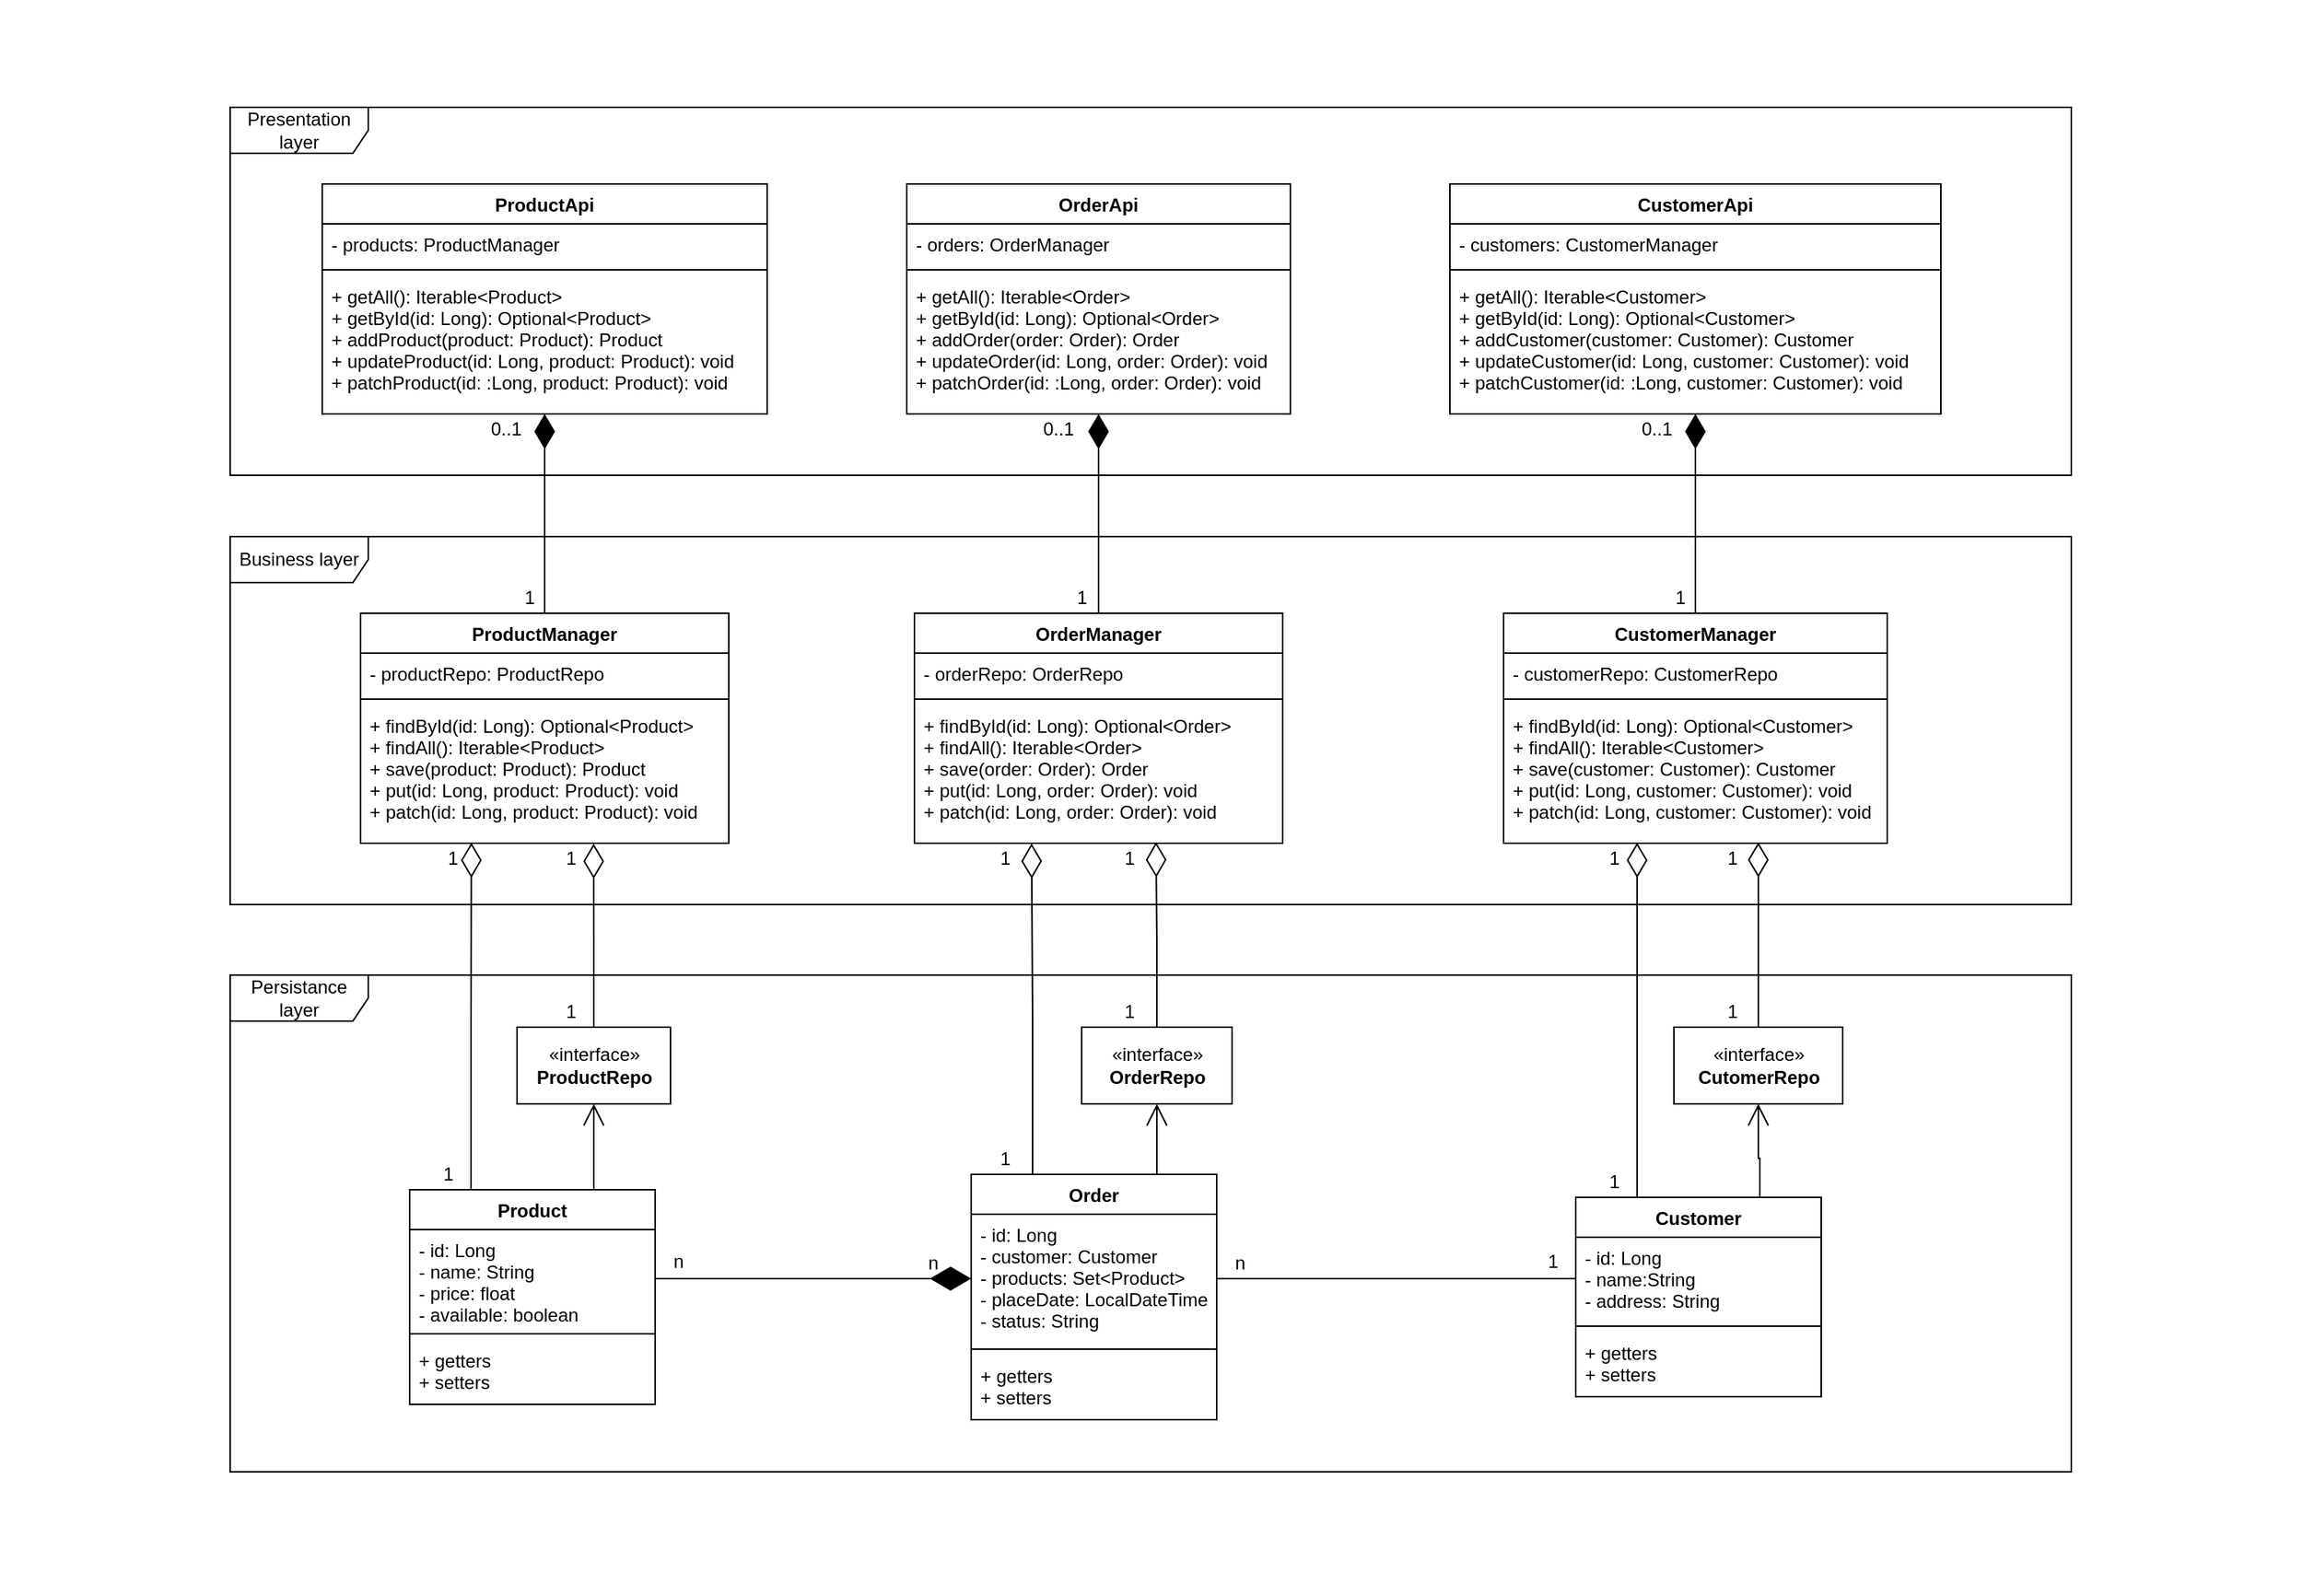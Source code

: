 <mxfile version="14.6.3" type="device"><diagram id="MQTRrIXLNAAnGkMyU6jz" name="Page-1"><mxGraphModel dx="2324" dy="2803" grid="1" gridSize="10" guides="1" tooltips="1" connect="1" arrows="1" fold="1" page="1" pageScale="1" pageWidth="827" pageHeight="1169" math="0" shadow="0"><root><mxCell id="0"/><mxCell id="1" parent="0"/><mxCell id="bdmsASFOiBajMRh_1H0r-72" value="" style="html=1;strokeColor=none;fillColor=none;" vertex="1" parent="1"><mxGeometry x="-780" y="-1140" width="1500" height="1040" as="geometry"/></mxCell><mxCell id="bdmsASFOiBajMRh_1H0r-62" value="Presentation layer" style="shape=umlFrame;whiteSpace=wrap;html=1;width=90;height=30;" vertex="1" parent="1"><mxGeometry x="-630" y="-1070" width="1200" height="240" as="geometry"/></mxCell><mxCell id="bdmsASFOiBajMRh_1H0r-63" value="Business layer" style="shape=umlFrame;whiteSpace=wrap;html=1;width=90;height=30;" vertex="1" parent="1"><mxGeometry x="-630" y="-790" width="1200" height="240" as="geometry"/></mxCell><mxCell id="bdmsASFOiBajMRh_1H0r-5" style="edgeStyle=orthogonalEdgeStyle;rounded=0;orthogonalLoop=1;jettySize=auto;html=1;exitX=0.75;exitY=0;exitDx=0;exitDy=0;endArrow=open;endFill=0;endSize=12;" edge="1" parent="1" source="TRp4Vmo-0R3dU8FlxMCj-11" target="TRp4Vmo-0R3dU8FlxMCj-47"><mxGeometry relative="1" as="geometry"/></mxCell><mxCell id="bdmsASFOiBajMRh_1H0r-65" style="edgeStyle=orthogonalEdgeStyle;rounded=0;orthogonalLoop=1;jettySize=auto;html=1;exitX=0.25;exitY=0;exitDx=0;exitDy=0;entryX=0.301;entryY=0.996;entryDx=0;entryDy=0;entryPerimeter=0;startArrow=none;startFill=0;endArrow=diamondThin;endFill=0;startSize=20;endSize=20;" edge="1" parent="1" source="TRp4Vmo-0R3dU8FlxMCj-11" target="bdmsASFOiBajMRh_1H0r-4"><mxGeometry relative="1" as="geometry"/></mxCell><mxCell id="TRp4Vmo-0R3dU8FlxMCj-11" value="Product" style="swimlane;fontStyle=1;align=center;verticalAlign=top;childLayout=stackLayout;horizontal=1;startSize=26;horizontalStack=0;resizeParent=1;resizeParentMax=0;resizeLast=0;collapsible=1;marginBottom=0;" parent="1" vertex="1"><mxGeometry x="-513" y="-364" width="160" height="140" as="geometry"><mxRectangle x="80" y="206" width="70" height="26" as="alternateBounds"/></mxGeometry></mxCell><mxCell id="TRp4Vmo-0R3dU8FlxMCj-12" value="- id: Long&#10;- name: String&#10;- price: float&#10;- available: boolean" style="text;strokeColor=none;fillColor=none;align=left;verticalAlign=top;spacingLeft=4;spacingRight=4;overflow=hidden;rotatable=0;points=[[0,0.5],[1,0.5]];portConstraint=eastwest;" parent="TRp4Vmo-0R3dU8FlxMCj-11" vertex="1"><mxGeometry y="26" width="160" height="64" as="geometry"/></mxCell><mxCell id="TRp4Vmo-0R3dU8FlxMCj-13" value="" style="line;strokeWidth=1;fillColor=none;align=left;verticalAlign=middle;spacingTop=-1;spacingLeft=3;spacingRight=3;rotatable=0;labelPosition=right;points=[];portConstraint=eastwest;" parent="TRp4Vmo-0R3dU8FlxMCj-11" vertex="1"><mxGeometry y="90" width="160" height="8" as="geometry"/></mxCell><mxCell id="TRp4Vmo-0R3dU8FlxMCj-14" value="+ getters&#10;+ setters" style="text;strokeColor=none;fillColor=none;align=left;verticalAlign=top;spacingLeft=4;spacingRight=4;overflow=hidden;rotatable=0;points=[[0,0.5],[1,0.5]];portConstraint=eastwest;" parent="TRp4Vmo-0R3dU8FlxMCj-11" vertex="1"><mxGeometry y="98" width="160" height="42" as="geometry"/></mxCell><mxCell id="bdmsASFOiBajMRh_1H0r-34" style="edgeStyle=orthogonalEdgeStyle;rounded=0;orthogonalLoop=1;jettySize=auto;html=1;exitX=0.75;exitY=0;exitDx=0;exitDy=0;entryX=0.5;entryY=1;entryDx=0;entryDy=0;startArrow=none;startFill=0;endArrow=open;endFill=0;startSize=20;endSize=12;" edge="1" parent="1" source="TRp4Vmo-0R3dU8FlxMCj-15" target="TRp4Vmo-0R3dU8FlxMCj-48"><mxGeometry relative="1" as="geometry"/></mxCell><mxCell id="bdmsASFOiBajMRh_1H0r-70" style="edgeStyle=orthogonalEdgeStyle;rounded=0;orthogonalLoop=1;jettySize=auto;html=1;exitX=0.25;exitY=0;exitDx=0;exitDy=0;startArrow=none;startFill=0;endArrow=diamondThin;endFill=0;startSize=20;endSize=20;entryX=0.318;entryY=1.002;entryDx=0;entryDy=0;entryPerimeter=0;" edge="1" parent="1" source="TRp4Vmo-0R3dU8FlxMCj-15" target="bdmsASFOiBajMRh_1H0r-12"><mxGeometry relative="1" as="geometry"><mxPoint x="-107.333" y="-530" as="targetPoint"/></mxGeometry></mxCell><mxCell id="TRp4Vmo-0R3dU8FlxMCj-15" value="Order" style="swimlane;fontStyle=1;align=center;verticalAlign=top;childLayout=stackLayout;horizontal=1;startSize=26;horizontalStack=0;resizeParent=1;resizeParentMax=0;resizeLast=0;collapsible=1;marginBottom=0;" parent="1" vertex="1"><mxGeometry x="-147" y="-374" width="160" height="160" as="geometry"/></mxCell><mxCell id="TRp4Vmo-0R3dU8FlxMCj-16" value="- id: Long&#10;- customer: Customer &#10;- products: Set&lt;Product&gt;&#10;- placeDate: LocalDateTime&#10;- status: String" style="text;strokeColor=none;fillColor=none;align=left;verticalAlign=top;spacingLeft=4;spacingRight=4;overflow=hidden;rotatable=0;points=[[0,0.5],[1,0.5]];portConstraint=eastwest;" parent="TRp4Vmo-0R3dU8FlxMCj-15" vertex="1"><mxGeometry y="26" width="160" height="84" as="geometry"/></mxCell><mxCell id="TRp4Vmo-0R3dU8FlxMCj-17" value="" style="line;strokeWidth=1;fillColor=none;align=left;verticalAlign=middle;spacingTop=-1;spacingLeft=3;spacingRight=3;rotatable=0;labelPosition=right;points=[];portConstraint=eastwest;" parent="TRp4Vmo-0R3dU8FlxMCj-15" vertex="1"><mxGeometry y="110" width="160" height="8" as="geometry"/></mxCell><mxCell id="TRp4Vmo-0R3dU8FlxMCj-18" value="+ getters&#10;+ setters" style="text;strokeColor=none;fillColor=none;align=left;verticalAlign=top;spacingLeft=4;spacingRight=4;overflow=hidden;rotatable=0;points=[[0,0.5],[1,0.5]];portConstraint=eastwest;" parent="TRp4Vmo-0R3dU8FlxMCj-15" vertex="1"><mxGeometry y="118" width="160" height="42" as="geometry"/></mxCell><mxCell id="bdmsASFOiBajMRh_1H0r-7" style="edgeStyle=orthogonalEdgeStyle;rounded=0;orthogonalLoop=1;jettySize=auto;html=1;endArrow=open;endFill=0;endSize=12;exitX=0.75;exitY=0;exitDx=0;exitDy=0;" edge="1" parent="1" source="TRp4Vmo-0R3dU8FlxMCj-19" target="TRp4Vmo-0R3dU8FlxMCj-49"><mxGeometry relative="1" as="geometry"/></mxCell><mxCell id="bdmsASFOiBajMRh_1H0r-40" style="edgeStyle=orthogonalEdgeStyle;rounded=0;orthogonalLoop=1;jettySize=auto;html=1;exitX=0.25;exitY=0;exitDx=0;exitDy=0;entryX=0.348;entryY=0.996;entryDx=0;entryDy=0;entryPerimeter=0;startArrow=none;startFill=0;endArrow=diamondThin;endFill=0;startSize=20;endSize=20;" edge="1" parent="1" source="TRp4Vmo-0R3dU8FlxMCj-19" target="bdmsASFOiBajMRh_1H0r-16"><mxGeometry relative="1" as="geometry"/></mxCell><mxCell id="TRp4Vmo-0R3dU8FlxMCj-19" value="Customer" style="swimlane;fontStyle=1;align=center;verticalAlign=top;childLayout=stackLayout;horizontal=1;startSize=26;horizontalStack=0;resizeParent=1;resizeParentMax=0;resizeLast=0;collapsible=1;marginBottom=0;" parent="1" vertex="1"><mxGeometry x="247" y="-359" width="160" height="130" as="geometry"/></mxCell><mxCell id="TRp4Vmo-0R3dU8FlxMCj-20" value="- id: Long&#10;- name:String &#10;- address: String" style="text;strokeColor=none;fillColor=none;align=left;verticalAlign=top;spacingLeft=4;spacingRight=4;overflow=hidden;rotatable=0;points=[[0,0.5],[1,0.5]];portConstraint=eastwest;" parent="TRp4Vmo-0R3dU8FlxMCj-19" vertex="1"><mxGeometry y="26" width="160" height="54" as="geometry"/></mxCell><mxCell id="TRp4Vmo-0R3dU8FlxMCj-21" value="" style="line;strokeWidth=1;fillColor=none;align=left;verticalAlign=middle;spacingTop=-1;spacingLeft=3;spacingRight=3;rotatable=0;labelPosition=right;points=[];portConstraint=eastwest;" parent="TRp4Vmo-0R3dU8FlxMCj-19" vertex="1"><mxGeometry y="80" width="160" height="8" as="geometry"/></mxCell><mxCell id="TRp4Vmo-0R3dU8FlxMCj-22" value="+ getters&#10;+ setters" style="text;strokeColor=none;fillColor=none;align=left;verticalAlign=top;spacingLeft=4;spacingRight=4;overflow=hidden;rotatable=0;points=[[0,0.5],[1,0.5]];portConstraint=eastwest;" parent="TRp4Vmo-0R3dU8FlxMCj-19" vertex="1"><mxGeometry y="88" width="160" height="42" as="geometry"/></mxCell><mxCell id="TRp4Vmo-0R3dU8FlxMCj-26" value="n" style="text;html=1;resizable=0;points=[];autosize=1;align=left;verticalAlign=top;spacingTop=-4;" parent="1" vertex="1"><mxGeometry x="-343" y="-327" width="20" height="20" as="geometry"/></mxCell><mxCell id="TRp4Vmo-0R3dU8FlxMCj-27" value="n" style="text;html=1;resizable=0;points=[];autosize=1;align=left;verticalAlign=top;spacingTop=-4;" parent="1" vertex="1"><mxGeometry x="-177" y="-326" width="20" height="20" as="geometry"/></mxCell><mxCell id="TRp4Vmo-0R3dU8FlxMCj-29" value="n" style="text;html=1;resizable=0;points=[];autosize=1;align=left;verticalAlign=top;spacingTop=-4;" parent="1" vertex="1"><mxGeometry x="23" y="-326" width="20" height="20" as="geometry"/></mxCell><mxCell id="bdmsASFOiBajMRh_1H0r-67" style="edgeStyle=orthogonalEdgeStyle;rounded=0;orthogonalLoop=1;jettySize=auto;html=1;exitX=0.5;exitY=0;exitDx=0;exitDy=0;entryX=0.633;entryY=1.003;entryDx=0;entryDy=0;entryPerimeter=0;startArrow=none;startFill=0;endArrow=diamondThin;endFill=0;startSize=20;endSize=20;" edge="1" parent="1" source="TRp4Vmo-0R3dU8FlxMCj-47" target="bdmsASFOiBajMRh_1H0r-4"><mxGeometry relative="1" as="geometry"/></mxCell><mxCell id="TRp4Vmo-0R3dU8FlxMCj-47" value="«interface»&lt;br&gt;&lt;b&gt;ProductRepo&lt;/b&gt;" style="html=1;" parent="1" vertex="1"><mxGeometry x="-443" y="-470" width="100" height="50" as="geometry"/></mxCell><mxCell id="bdmsASFOiBajMRh_1H0r-38" style="edgeStyle=orthogonalEdgeStyle;rounded=0;orthogonalLoop=1;jettySize=auto;html=1;entryX=0.656;entryY=0.992;entryDx=0;entryDy=0;entryPerimeter=0;startArrow=none;startFill=0;endArrow=diamondThin;endFill=0;startSize=20;endSize=20;" edge="1" parent="1" source="TRp4Vmo-0R3dU8FlxMCj-48" target="bdmsASFOiBajMRh_1H0r-12"><mxGeometry relative="1" as="geometry"/></mxCell><mxCell id="TRp4Vmo-0R3dU8FlxMCj-48" value="«interface»&lt;br&gt;&lt;b&gt;OrderRepo&lt;/b&gt;" style="html=1;" parent="1" vertex="1"><mxGeometry x="-75" y="-470" width="98" height="50" as="geometry"/></mxCell><mxCell id="bdmsASFOiBajMRh_1H0r-39" style="edgeStyle=orthogonalEdgeStyle;rounded=0;orthogonalLoop=1;jettySize=auto;html=1;entryX=0.664;entryY=0.993;entryDx=0;entryDy=0;entryPerimeter=0;startArrow=none;startFill=0;endArrow=diamondThin;endFill=0;startSize=20;endSize=20;" edge="1" parent="1" source="TRp4Vmo-0R3dU8FlxMCj-49" target="bdmsASFOiBajMRh_1H0r-16"><mxGeometry relative="1" as="geometry"/></mxCell><mxCell id="TRp4Vmo-0R3dU8FlxMCj-49" value="«interface»&lt;br&gt;&lt;b&gt;CutomerRepo&lt;/b&gt;" style="html=1;" parent="1" vertex="1"><mxGeometry x="311" y="-470" width="110" height="50" as="geometry"/></mxCell><mxCell id="bGYFitAvwfhxaLgGt7f0-9" value="1" style="text;html=1;resizable=0;points=[];autosize=1;align=left;verticalAlign=top;spacingTop=-4;" parent="1" vertex="1"><mxGeometry x="227" y="-327" width="20" height="20" as="geometry"/></mxCell><mxCell id="bGYFitAvwfhxaLgGt7f0-10" value="" style="endArrow=diamondThin;endFill=1;endSize=24;html=1;exitX=1;exitY=0.5;exitDx=0;exitDy=0;entryX=0;entryY=0.5;entryDx=0;entryDy=0;" parent="1" source="TRp4Vmo-0R3dU8FlxMCj-12" target="TRp4Vmo-0R3dU8FlxMCj-16" edge="1"><mxGeometry width="160" relative="1" as="geometry"><mxPoint x="-396" y="140" as="sourcePoint"/><mxPoint x="-186" y="-170" as="targetPoint"/></mxGeometry></mxCell><mxCell id="bdmsASFOiBajMRh_1H0r-1" value="ProductManager" style="swimlane;fontStyle=1;align=center;verticalAlign=top;childLayout=stackLayout;horizontal=1;startSize=26;horizontalStack=0;resizeParent=1;resizeParentMax=0;resizeLast=0;collapsible=1;marginBottom=0;" vertex="1" parent="1"><mxGeometry x="-545" y="-740" width="240" height="150" as="geometry"/></mxCell><mxCell id="bdmsASFOiBajMRh_1H0r-2" value="- productRepo: ProductRepo" style="text;strokeColor=none;fillColor=none;align=left;verticalAlign=top;spacingLeft=4;spacingRight=4;overflow=hidden;rotatable=0;points=[[0,0.5],[1,0.5]];portConstraint=eastwest;" vertex="1" parent="bdmsASFOiBajMRh_1H0r-1"><mxGeometry y="26" width="240" height="26" as="geometry"/></mxCell><mxCell id="bdmsASFOiBajMRh_1H0r-3" value="" style="line;strokeWidth=1;fillColor=none;align=left;verticalAlign=middle;spacingTop=-1;spacingLeft=3;spacingRight=3;rotatable=0;labelPosition=right;points=[];portConstraint=eastwest;" vertex="1" parent="bdmsASFOiBajMRh_1H0r-1"><mxGeometry y="52" width="240" height="8" as="geometry"/></mxCell><mxCell id="bdmsASFOiBajMRh_1H0r-4" value="+ findById(id: Long): Optional&lt;Product&gt;&#10;+ findAll(): Iterable&lt;Product&gt;&#10;+ save(product: Product): Product&#10;+ put(id: Long, product: Product): void&#10;+ patch(id: Long, product: Product): void" style="text;strokeColor=none;fillColor=none;align=left;verticalAlign=top;spacingLeft=4;spacingRight=4;overflow=hidden;rotatable=0;points=[[0,0.5],[1,0.5]];portConstraint=eastwest;" vertex="1" parent="bdmsASFOiBajMRh_1H0r-1"><mxGeometry y="60" width="240" height="90" as="geometry"/></mxCell><mxCell id="bdmsASFOiBajMRh_1H0r-8" style="edgeStyle=orthogonalEdgeStyle;rounded=0;orthogonalLoop=1;jettySize=auto;html=1;exitX=1;exitY=0.5;exitDx=0;exitDy=0;endArrow=none;endFill=0;endSize=12;entryX=0;entryY=0.5;entryDx=0;entryDy=0;" edge="1" parent="1" source="TRp4Vmo-0R3dU8FlxMCj-16" target="TRp4Vmo-0R3dU8FlxMCj-20"><mxGeometry relative="1" as="geometry"><mxPoint x="94" y="-305.667" as="targetPoint"/></mxGeometry></mxCell><mxCell id="bdmsASFOiBajMRh_1H0r-9" value="OrderManager" style="swimlane;fontStyle=1;align=center;verticalAlign=top;childLayout=stackLayout;horizontal=1;startSize=26;horizontalStack=0;resizeParent=1;resizeParentMax=0;resizeLast=0;collapsible=1;marginBottom=0;" vertex="1" parent="1"><mxGeometry x="-184" y="-740" width="240" height="150" as="geometry"/></mxCell><mxCell id="bdmsASFOiBajMRh_1H0r-10" value="- orderRepo: OrderRepo" style="text;strokeColor=none;fillColor=none;align=left;verticalAlign=top;spacingLeft=4;spacingRight=4;overflow=hidden;rotatable=0;points=[[0,0.5],[1,0.5]];portConstraint=eastwest;" vertex="1" parent="bdmsASFOiBajMRh_1H0r-9"><mxGeometry y="26" width="240" height="26" as="geometry"/></mxCell><mxCell id="bdmsASFOiBajMRh_1H0r-11" value="" style="line;strokeWidth=1;fillColor=none;align=left;verticalAlign=middle;spacingTop=-1;spacingLeft=3;spacingRight=3;rotatable=0;labelPosition=right;points=[];portConstraint=eastwest;" vertex="1" parent="bdmsASFOiBajMRh_1H0r-9"><mxGeometry y="52" width="240" height="8" as="geometry"/></mxCell><mxCell id="bdmsASFOiBajMRh_1H0r-12" value="+ findById(id: Long): Optional&lt;Order&gt;&#10;+ findAll(): Iterable&lt;Order&gt;&#10;+ save(order: Order): Order&#10;+ put(id: Long, order: Order): void&#10;+ patch(id: Long, order: Order): void" style="text;strokeColor=none;fillColor=none;align=left;verticalAlign=top;spacingLeft=4;spacingRight=4;overflow=hidden;rotatable=0;points=[[0,0.5],[1,0.5]];portConstraint=eastwest;" vertex="1" parent="bdmsASFOiBajMRh_1H0r-9"><mxGeometry y="60" width="240" height="90" as="geometry"/></mxCell><mxCell id="bdmsASFOiBajMRh_1H0r-13" value="CustomerManager" style="swimlane;fontStyle=1;align=center;verticalAlign=top;childLayout=stackLayout;horizontal=1;startSize=26;horizontalStack=0;resizeParent=1;resizeParentMax=0;resizeLast=0;collapsible=1;marginBottom=0;" vertex="1" parent="1"><mxGeometry x="200" y="-740" width="250" height="150" as="geometry"/></mxCell><mxCell id="bdmsASFOiBajMRh_1H0r-14" value="- customerRepo: CustomerRepo" style="text;strokeColor=none;fillColor=none;align=left;verticalAlign=top;spacingLeft=4;spacingRight=4;overflow=hidden;rotatable=0;points=[[0,0.5],[1,0.5]];portConstraint=eastwest;" vertex="1" parent="bdmsASFOiBajMRh_1H0r-13"><mxGeometry y="26" width="250" height="26" as="geometry"/></mxCell><mxCell id="bdmsASFOiBajMRh_1H0r-15" value="" style="line;strokeWidth=1;fillColor=none;align=left;verticalAlign=middle;spacingTop=-1;spacingLeft=3;spacingRight=3;rotatable=0;labelPosition=right;points=[];portConstraint=eastwest;" vertex="1" parent="bdmsASFOiBajMRh_1H0r-13"><mxGeometry y="52" width="250" height="8" as="geometry"/></mxCell><mxCell id="bdmsASFOiBajMRh_1H0r-16" value="+ findById(id: Long): Optional&lt;Customer&gt;&#10;+ findAll(): Iterable&lt;Customer&gt;&#10;+ save(customer: Customer): Customer&#10;+ put(id: Long, customer: Customer): void&#10;+ patch(id: Long, customer: Customer): void" style="text;strokeColor=none;fillColor=none;align=left;verticalAlign=top;spacingLeft=4;spacingRight=4;overflow=hidden;rotatable=0;points=[[0,0.5],[1,0.5]];portConstraint=eastwest;" vertex="1" parent="bdmsASFOiBajMRh_1H0r-13"><mxGeometry y="60" width="250" height="90" as="geometry"/></mxCell><mxCell id="bdmsASFOiBajMRh_1H0r-33" style="edgeStyle=orthogonalEdgeStyle;rounded=0;orthogonalLoop=1;jettySize=auto;html=1;entryX=0.5;entryY=0;entryDx=0;entryDy=0;startArrow=diamondThin;startFill=1;endArrow=none;endFill=0;startSize=20;endSize=12;" edge="1" parent="1" source="bdmsASFOiBajMRh_1H0r-17" target="bdmsASFOiBajMRh_1H0r-13"><mxGeometry relative="1" as="geometry"/></mxCell><mxCell id="bdmsASFOiBajMRh_1H0r-17" value="CustomerApi" style="swimlane;fontStyle=1;align=center;verticalAlign=top;childLayout=stackLayout;horizontal=1;startSize=26;horizontalStack=0;resizeParent=1;resizeParentMax=0;resizeLast=0;collapsible=1;marginBottom=0;" vertex="1" parent="1"><mxGeometry x="165" y="-1020" width="320" height="150" as="geometry"/></mxCell><mxCell id="bdmsASFOiBajMRh_1H0r-18" value="- customers: CustomerManager" style="text;strokeColor=none;fillColor=none;align=left;verticalAlign=top;spacingLeft=4;spacingRight=4;overflow=hidden;rotatable=0;points=[[0,0.5],[1,0.5]];portConstraint=eastwest;" vertex="1" parent="bdmsASFOiBajMRh_1H0r-17"><mxGeometry y="26" width="320" height="26" as="geometry"/></mxCell><mxCell id="bdmsASFOiBajMRh_1H0r-19" value="" style="line;strokeWidth=1;fillColor=none;align=left;verticalAlign=middle;spacingTop=-1;spacingLeft=3;spacingRight=3;rotatable=0;labelPosition=right;points=[];portConstraint=eastwest;" vertex="1" parent="bdmsASFOiBajMRh_1H0r-17"><mxGeometry y="52" width="320" height="8" as="geometry"/></mxCell><mxCell id="bdmsASFOiBajMRh_1H0r-20" value="+ getAll(): Iterable&lt;Customer&gt;&#10;+ getById(id: Long): Optional&lt;Customer&gt;&#10;+ addCustomer(customer: Customer): Customer&#10;+ updateCustomer(id: Long, customer: Customer): void&#10;+ patchCustomer(id: :Long, customer: Customer): void" style="text;strokeColor=none;fillColor=none;align=left;verticalAlign=top;spacingLeft=4;spacingRight=4;overflow=hidden;rotatable=0;points=[[0,0.5],[1,0.5]];portConstraint=eastwest;" vertex="1" parent="bdmsASFOiBajMRh_1H0r-17"><mxGeometry y="60" width="320" height="90" as="geometry"/></mxCell><mxCell id="bdmsASFOiBajMRh_1H0r-31" style="edgeStyle=orthogonalEdgeStyle;rounded=0;orthogonalLoop=1;jettySize=auto;html=1;endArrow=none;endFill=0;endSize=12;startArrow=diamondThin;startFill=1;startSize=20;" edge="1" parent="1" source="bdmsASFOiBajMRh_1H0r-21" target="bdmsASFOiBajMRh_1H0r-1"><mxGeometry relative="1" as="geometry"/></mxCell><mxCell id="bdmsASFOiBajMRh_1H0r-21" value="ProductApi" style="swimlane;fontStyle=1;align=center;verticalAlign=top;childLayout=stackLayout;horizontal=1;startSize=26;horizontalStack=0;resizeParent=1;resizeParentMax=0;resizeLast=0;collapsible=1;marginBottom=0;" vertex="1" parent="1"><mxGeometry x="-570" y="-1020" width="290" height="150" as="geometry"/></mxCell><mxCell id="bdmsASFOiBajMRh_1H0r-22" value="- products: ProductManager" style="text;strokeColor=none;fillColor=none;align=left;verticalAlign=top;spacingLeft=4;spacingRight=4;overflow=hidden;rotatable=0;points=[[0,0.5],[1,0.5]];portConstraint=eastwest;" vertex="1" parent="bdmsASFOiBajMRh_1H0r-21"><mxGeometry y="26" width="290" height="26" as="geometry"/></mxCell><mxCell id="bdmsASFOiBajMRh_1H0r-23" value="" style="line;strokeWidth=1;fillColor=none;align=left;verticalAlign=middle;spacingTop=-1;spacingLeft=3;spacingRight=3;rotatable=0;labelPosition=right;points=[];portConstraint=eastwest;" vertex="1" parent="bdmsASFOiBajMRh_1H0r-21"><mxGeometry y="52" width="290" height="8" as="geometry"/></mxCell><mxCell id="bdmsASFOiBajMRh_1H0r-24" value="+ getAll(): Iterable&lt;Product&gt;&#10;+ getById(id: Long): Optional&lt;Product&gt;&#10;+ addProduct(product: Product): Product&#10;+ updateProduct(id: Long, product: Product): void&#10;+ patchProduct(id: :Long, product: Product): void" style="text;strokeColor=none;fillColor=none;align=left;verticalAlign=top;spacingLeft=4;spacingRight=4;overflow=hidden;rotatable=0;points=[[0,0.5],[1,0.5]];portConstraint=eastwest;" vertex="1" parent="bdmsASFOiBajMRh_1H0r-21"><mxGeometry y="60" width="290" height="90" as="geometry"/></mxCell><mxCell id="bdmsASFOiBajMRh_1H0r-32" style="edgeStyle=orthogonalEdgeStyle;rounded=0;orthogonalLoop=1;jettySize=auto;html=1;startArrow=diamondThin;startFill=1;endArrow=none;endFill=0;startSize=20;endSize=12;" edge="1" parent="1" source="bdmsASFOiBajMRh_1H0r-25" target="bdmsASFOiBajMRh_1H0r-9"><mxGeometry relative="1" as="geometry"/></mxCell><mxCell id="bdmsASFOiBajMRh_1H0r-25" value="OrderApi" style="swimlane;fontStyle=1;align=center;verticalAlign=top;childLayout=stackLayout;horizontal=1;startSize=26;horizontalStack=0;resizeParent=1;resizeParentMax=0;resizeLast=0;collapsible=1;marginBottom=0;" vertex="1" parent="1"><mxGeometry x="-189" y="-1020" width="250" height="150" as="geometry"/></mxCell><mxCell id="bdmsASFOiBajMRh_1H0r-26" value="- orders: OrderManager" style="text;strokeColor=none;fillColor=none;align=left;verticalAlign=top;spacingLeft=4;spacingRight=4;overflow=hidden;rotatable=0;points=[[0,0.5],[1,0.5]];portConstraint=eastwest;" vertex="1" parent="bdmsASFOiBajMRh_1H0r-25"><mxGeometry y="26" width="250" height="26" as="geometry"/></mxCell><mxCell id="bdmsASFOiBajMRh_1H0r-27" value="" style="line;strokeWidth=1;fillColor=none;align=left;verticalAlign=middle;spacingTop=-1;spacingLeft=3;spacingRight=3;rotatable=0;labelPosition=right;points=[];portConstraint=eastwest;" vertex="1" parent="bdmsASFOiBajMRh_1H0r-25"><mxGeometry y="52" width="250" height="8" as="geometry"/></mxCell><mxCell id="bdmsASFOiBajMRh_1H0r-28" value="+ getAll(): Iterable&lt;Order&gt;&#10;+ getById(id: Long): Optional&lt;Order&gt;&#10;+ addOrder(order: Order): Order&#10;+ updateOrder(id: Long, order: Order): void&#10;+ patchOrder(id: :Long, order: Order): void" style="text;strokeColor=none;fillColor=none;align=left;verticalAlign=top;spacingLeft=4;spacingRight=4;overflow=hidden;rotatable=0;points=[[0,0.5],[1,0.5]];portConstraint=eastwest;" vertex="1" parent="bdmsASFOiBajMRh_1H0r-25"><mxGeometry y="60" width="250" height="90" as="geometry"/></mxCell><mxCell id="bdmsASFOiBajMRh_1H0r-41" value="1" style="text;html=1;resizable=0;points=[];autosize=1;align=left;verticalAlign=top;spacingTop=-4;" vertex="1" parent="1"><mxGeometry x="-80" y="-760" width="20" height="20" as="geometry"/></mxCell><mxCell id="bdmsASFOiBajMRh_1H0r-42" value="1" style="text;html=1;resizable=0;points=[];autosize=1;align=left;verticalAlign=top;spacingTop=-4;" vertex="1" parent="1"><mxGeometry x="310" y="-760" width="20" height="20" as="geometry"/></mxCell><mxCell id="bdmsASFOiBajMRh_1H0r-43" value="1" style="text;html=1;resizable=0;points=[];autosize=1;align=left;verticalAlign=top;spacingTop=-4;" vertex="1" parent="1"><mxGeometry x="-440" y="-760" width="20" height="20" as="geometry"/></mxCell><mxCell id="bdmsASFOiBajMRh_1H0r-44" value="0..1" style="text;html=1;strokeColor=none;fillColor=none;align=center;verticalAlign=middle;whiteSpace=wrap;rounded=0;" vertex="1" parent="1"><mxGeometry x="-470" y="-870" width="40" height="20" as="geometry"/></mxCell><mxCell id="bdmsASFOiBajMRh_1H0r-45" value="0..1" style="text;html=1;strokeColor=none;fillColor=none;align=center;verticalAlign=middle;whiteSpace=wrap;rounded=0;" vertex="1" parent="1"><mxGeometry x="-110" y="-870" width="40" height="20" as="geometry"/></mxCell><mxCell id="bdmsASFOiBajMRh_1H0r-46" value="0..1" style="text;html=1;strokeColor=none;fillColor=none;align=center;verticalAlign=middle;whiteSpace=wrap;rounded=0;" vertex="1" parent="1"><mxGeometry x="280" y="-870" width="40" height="20" as="geometry"/></mxCell><mxCell id="bdmsASFOiBajMRh_1H0r-47" value="1" style="text;html=1;resizable=0;points=[];autosize=1;align=left;verticalAlign=top;spacingTop=-4;" vertex="1" parent="1"><mxGeometry x="-490" y="-590" width="20" height="20" as="geometry"/></mxCell><mxCell id="bdmsASFOiBajMRh_1H0r-48" value="1" style="text;html=1;resizable=0;points=[];autosize=1;align=left;verticalAlign=top;spacingTop=-4;" vertex="1" parent="1"><mxGeometry x="-493" y="-384" width="20" height="20" as="geometry"/></mxCell><mxCell id="bdmsASFOiBajMRh_1H0r-49" value="1" style="text;html=1;resizable=0;points=[];autosize=1;align=left;verticalAlign=top;spacingTop=-4;" vertex="1" parent="1"><mxGeometry x="-413" y="-590" width="20" height="20" as="geometry"/></mxCell><mxCell id="bdmsASFOiBajMRh_1H0r-50" value="1" style="text;html=1;resizable=0;points=[];autosize=1;align=left;verticalAlign=top;spacingTop=-4;" vertex="1" parent="1"><mxGeometry x="-413" y="-490" width="20" height="20" as="geometry"/></mxCell><mxCell id="bdmsASFOiBajMRh_1H0r-51" value="1" style="text;html=1;resizable=0;points=[];autosize=1;align=left;verticalAlign=top;spacingTop=-4;" vertex="1" parent="1"><mxGeometry x="-130" y="-590" width="20" height="20" as="geometry"/></mxCell><mxCell id="bdmsASFOiBajMRh_1H0r-52" value="1" style="text;html=1;resizable=0;points=[];autosize=1;align=left;verticalAlign=top;spacingTop=-4;" vertex="1" parent="1"><mxGeometry x="-130" y="-394" width="20" height="20" as="geometry"/></mxCell><mxCell id="bdmsASFOiBajMRh_1H0r-53" value="1" style="text;html=1;resizable=0;points=[];autosize=1;align=left;verticalAlign=top;spacingTop=-4;" vertex="1" parent="1"><mxGeometry x="-49" y="-590" width="20" height="20" as="geometry"/></mxCell><mxCell id="bdmsASFOiBajMRh_1H0r-54" value="1" style="text;html=1;resizable=0;points=[];autosize=1;align=left;verticalAlign=top;spacingTop=-4;" vertex="1" parent="1"><mxGeometry x="-49" y="-490" width="20" height="20" as="geometry"/></mxCell><mxCell id="bdmsASFOiBajMRh_1H0r-55" value="1" style="text;html=1;resizable=0;points=[];autosize=1;align=left;verticalAlign=top;spacingTop=-4;" vertex="1" parent="1"><mxGeometry x="267" y="-379" width="20" height="20" as="geometry"/></mxCell><mxCell id="bdmsASFOiBajMRh_1H0r-56" value="1" style="text;html=1;resizable=0;points=[];autosize=1;align=left;verticalAlign=top;spacingTop=-4;" vertex="1" parent="1"><mxGeometry x="267" y="-590" width="20" height="20" as="geometry"/></mxCell><mxCell id="bdmsASFOiBajMRh_1H0r-58" value="1" style="text;html=1;resizable=0;points=[];autosize=1;align=left;verticalAlign=top;spacingTop=-4;" vertex="1" parent="1"><mxGeometry x="344" y="-590" width="20" height="20" as="geometry"/></mxCell><mxCell id="bdmsASFOiBajMRh_1H0r-59" value="1" style="text;html=1;resizable=0;points=[];autosize=1;align=left;verticalAlign=top;spacingTop=-4;" vertex="1" parent="1"><mxGeometry x="344" y="-490" width="20" height="20" as="geometry"/></mxCell><mxCell id="bdmsASFOiBajMRh_1H0r-71" value="Persistance layer" style="shape=umlFrame;whiteSpace=wrap;html=1;width=90;height=30;" vertex="1" parent="1"><mxGeometry x="-630" y="-504" width="1200" height="324" as="geometry"/></mxCell></root></mxGraphModel></diagram></mxfile>